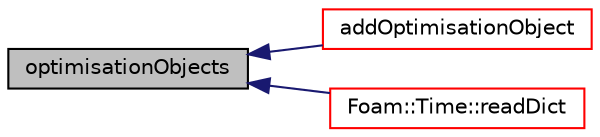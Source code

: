 digraph "optimisationObjects"
{
  bgcolor="transparent";
  edge [fontname="Helvetica",fontsize="10",labelfontname="Helvetica",labelfontsize="10"];
  node [fontname="Helvetica",fontsize="10",shape=record];
  rankdir="LR";
  Node1 [label="optimisationObjects",height=0.2,width=0.4,color="black", fillcolor="grey75", style="filled", fontcolor="black"];
  Node1 -> Node2 [dir="back",color="midnightblue",fontsize="10",style="solid",fontname="Helvetica"];
  Node2 [label="addOptimisationObject",height=0.2,width=0.4,color="red",URL="$a10927.html#a6eddc51e7248c6785ecaabc32e065f4e",tooltip="Register optimisation switch read/write object. "];
  Node1 -> Node3 [dir="back",color="midnightblue",fontsize="10",style="solid",fontname="Helvetica"];
  Node3 [label="Foam::Time::readDict",height=0.2,width=0.4,color="red",URL="$a02697.html#a09f8bbb748b599cf713fa2e07ec7e0b4",tooltip="Read the control dictionary and set the write controls etc. "];
}
